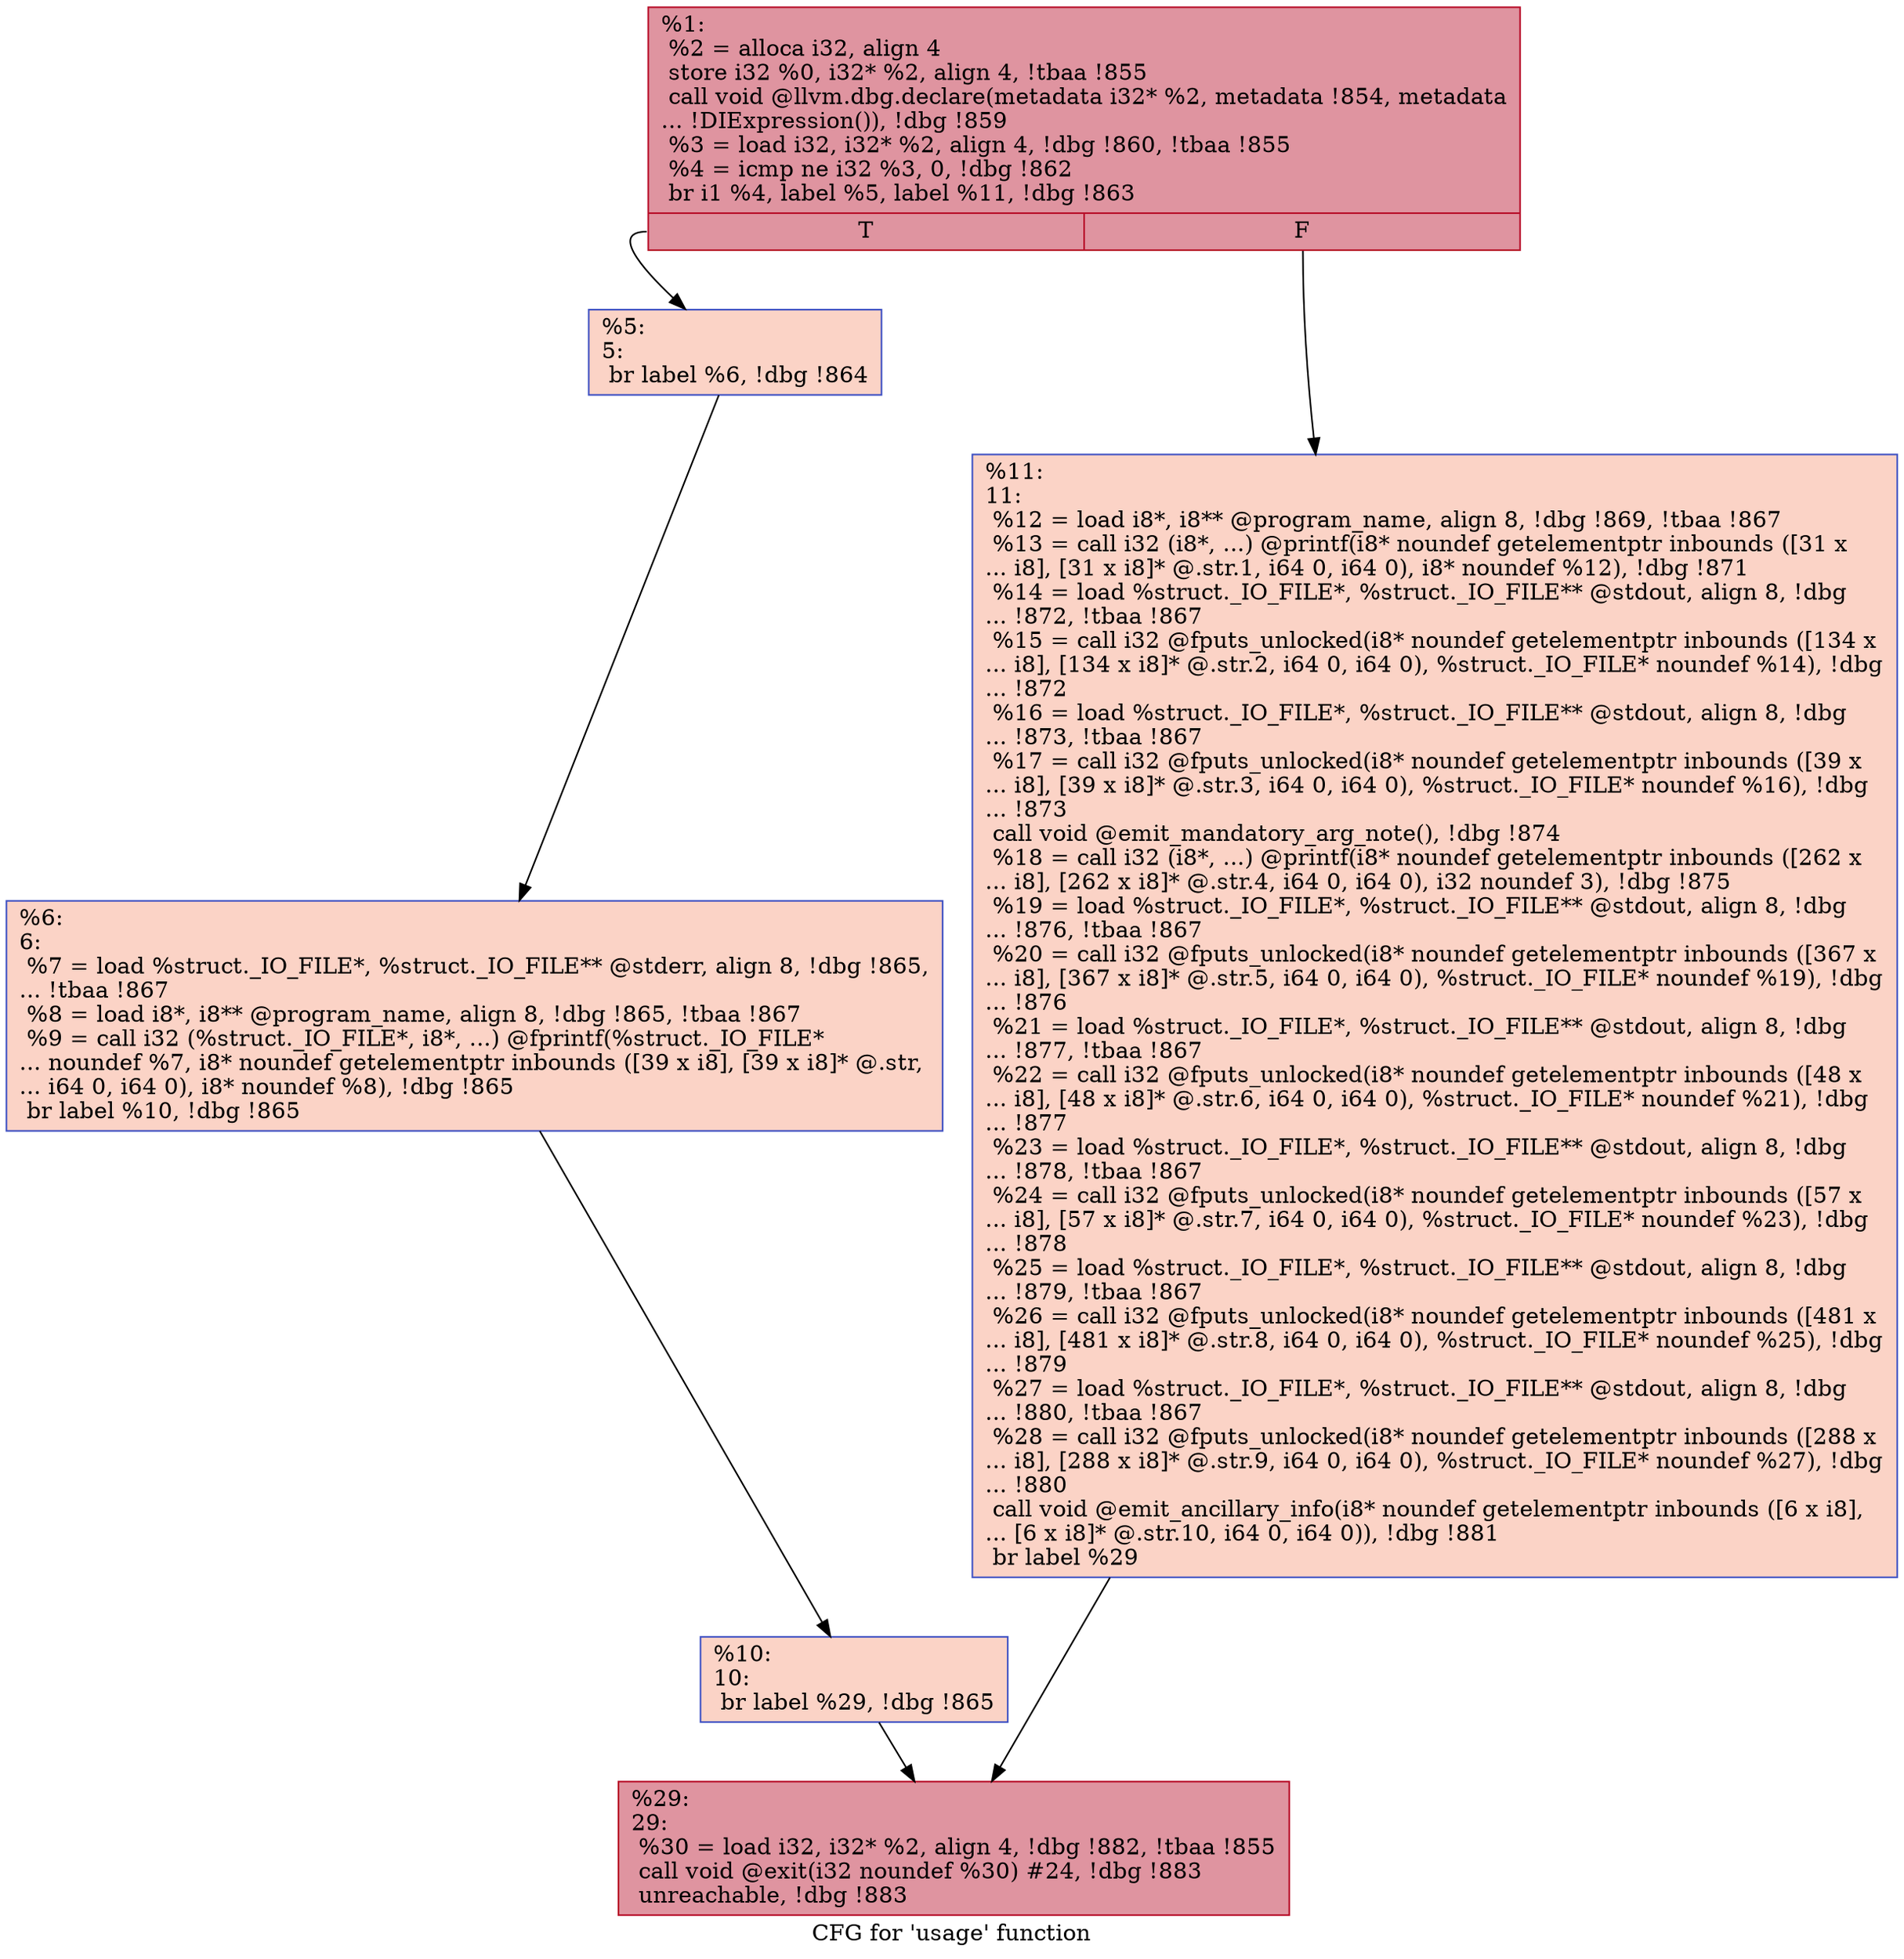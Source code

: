 digraph "CFG for 'usage' function" {
	label="CFG for 'usage' function";

	Node0x22b81d0 [shape=record,color="#b70d28ff", style=filled, fillcolor="#b70d2870",label="{%1:\l  %2 = alloca i32, align 4\l  store i32 %0, i32* %2, align 4, !tbaa !855\l  call void @llvm.dbg.declare(metadata i32* %2, metadata !854, metadata\l... !DIExpression()), !dbg !859\l  %3 = load i32, i32* %2, align 4, !dbg !860, !tbaa !855\l  %4 = icmp ne i32 %3, 0, !dbg !862\l  br i1 %4, label %5, label %11, !dbg !863\l|{<s0>T|<s1>F}}"];
	Node0x22b81d0:s0 -> Node0x2309670;
	Node0x22b81d0:s1 -> Node0x2309760;
	Node0x2309670 [shape=record,color="#3d50c3ff", style=filled, fillcolor="#f59c7d70",label="{%5:\l5:                                                \l  br label %6, !dbg !864\l}"];
	Node0x2309670 -> Node0x23096c0;
	Node0x23096c0 [shape=record,color="#3d50c3ff", style=filled, fillcolor="#f59c7d70",label="{%6:\l6:                                                \l  %7 = load %struct._IO_FILE*, %struct._IO_FILE** @stderr, align 8, !dbg !865,\l... !tbaa !867\l  %8 = load i8*, i8** @program_name, align 8, !dbg !865, !tbaa !867\l  %9 = call i32 (%struct._IO_FILE*, i8*, ...) @fprintf(%struct._IO_FILE*\l... noundef %7, i8* noundef getelementptr inbounds ([39 x i8], [39 x i8]* @.str,\l... i64 0, i64 0), i8* noundef %8), !dbg !865\l  br label %10, !dbg !865\l}"];
	Node0x23096c0 -> Node0x2309710;
	Node0x2309710 [shape=record,color="#3d50c3ff", style=filled, fillcolor="#f59c7d70",label="{%10:\l10:                                               \l  br label %29, !dbg !865\l}"];
	Node0x2309710 -> Node0x23097b0;
	Node0x2309760 [shape=record,color="#3d50c3ff", style=filled, fillcolor="#f59c7d70",label="{%11:\l11:                                               \l  %12 = load i8*, i8** @program_name, align 8, !dbg !869, !tbaa !867\l  %13 = call i32 (i8*, ...) @printf(i8* noundef getelementptr inbounds ([31 x\l... i8], [31 x i8]* @.str.1, i64 0, i64 0), i8* noundef %12), !dbg !871\l  %14 = load %struct._IO_FILE*, %struct._IO_FILE** @stdout, align 8, !dbg\l... !872, !tbaa !867\l  %15 = call i32 @fputs_unlocked(i8* noundef getelementptr inbounds ([134 x\l... i8], [134 x i8]* @.str.2, i64 0, i64 0), %struct._IO_FILE* noundef %14), !dbg\l... !872\l  %16 = load %struct._IO_FILE*, %struct._IO_FILE** @stdout, align 8, !dbg\l... !873, !tbaa !867\l  %17 = call i32 @fputs_unlocked(i8* noundef getelementptr inbounds ([39 x\l... i8], [39 x i8]* @.str.3, i64 0, i64 0), %struct._IO_FILE* noundef %16), !dbg\l... !873\l  call void @emit_mandatory_arg_note(), !dbg !874\l  %18 = call i32 (i8*, ...) @printf(i8* noundef getelementptr inbounds ([262 x\l... i8], [262 x i8]* @.str.4, i64 0, i64 0), i32 noundef 3), !dbg !875\l  %19 = load %struct._IO_FILE*, %struct._IO_FILE** @stdout, align 8, !dbg\l... !876, !tbaa !867\l  %20 = call i32 @fputs_unlocked(i8* noundef getelementptr inbounds ([367 x\l... i8], [367 x i8]* @.str.5, i64 0, i64 0), %struct._IO_FILE* noundef %19), !dbg\l... !876\l  %21 = load %struct._IO_FILE*, %struct._IO_FILE** @stdout, align 8, !dbg\l... !877, !tbaa !867\l  %22 = call i32 @fputs_unlocked(i8* noundef getelementptr inbounds ([48 x\l... i8], [48 x i8]* @.str.6, i64 0, i64 0), %struct._IO_FILE* noundef %21), !dbg\l... !877\l  %23 = load %struct._IO_FILE*, %struct._IO_FILE** @stdout, align 8, !dbg\l... !878, !tbaa !867\l  %24 = call i32 @fputs_unlocked(i8* noundef getelementptr inbounds ([57 x\l... i8], [57 x i8]* @.str.7, i64 0, i64 0), %struct._IO_FILE* noundef %23), !dbg\l... !878\l  %25 = load %struct._IO_FILE*, %struct._IO_FILE** @stdout, align 8, !dbg\l... !879, !tbaa !867\l  %26 = call i32 @fputs_unlocked(i8* noundef getelementptr inbounds ([481 x\l... i8], [481 x i8]* @.str.8, i64 0, i64 0), %struct._IO_FILE* noundef %25), !dbg\l... !879\l  %27 = load %struct._IO_FILE*, %struct._IO_FILE** @stdout, align 8, !dbg\l... !880, !tbaa !867\l  %28 = call i32 @fputs_unlocked(i8* noundef getelementptr inbounds ([288 x\l... i8], [288 x i8]* @.str.9, i64 0, i64 0), %struct._IO_FILE* noundef %27), !dbg\l... !880\l  call void @emit_ancillary_info(i8* noundef getelementptr inbounds ([6 x i8],\l... [6 x i8]* @.str.10, i64 0, i64 0)), !dbg !881\l  br label %29\l}"];
	Node0x2309760 -> Node0x23097b0;
	Node0x23097b0 [shape=record,color="#b70d28ff", style=filled, fillcolor="#b70d2870",label="{%29:\l29:                                               \l  %30 = load i32, i32* %2, align 4, !dbg !882, !tbaa !855\l  call void @exit(i32 noundef %30) #24, !dbg !883\l  unreachable, !dbg !883\l}"];
}
